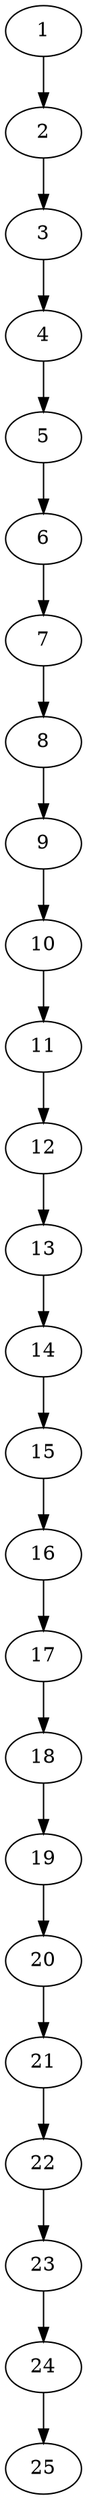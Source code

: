 // DAG automatically generated by daggen at Fri Aug  4 16:35:13 2017
// ./daggen --dot -n 25 --fat 0.2 --regular 0.2 --density 0.2 --jump 1 
digraph G {
  1 [size="782758", alpha="0.10"]
  1 -> 2 [size ="679"]
  2 [size="28991", alpha="0.04"]
  2 -> 3 [size ="75"]
  3 [size="18729", alpha="0.11"]
  3 -> 4 [size ="679"]
  4 [size="10785", alpha="0.19"]
  4 -> 5 [size ="210"]
  5 [size="61588", alpha="0.16"]
  5 -> 6 [size ="134"]
  6 [size="585698", alpha="0.14"]
  6 -> 7 [size ="679"]
  7 [size="199881", alpha="0.10"]
  7 -> 8 [size ="134"]
  8 [size="362836", alpha="0.11"]
  8 -> 9 [size ="537"]
  9 [size="28991", alpha="0.12"]
  9 -> 10 [size ="75"]
  10 [size="33270", alpha="0.04"]
  10 -> 11 [size ="839"]
  11 [size="1073742", alpha="0.03"]
  11 -> 12 [size ="839"]
  12 [size="213660", alpha="0.11"]
  12 -> 13 [size ="210"]
  13 [size="782758", alpha="0.11"]
  13 -> 14 [size ="679"]
  14 [size="515693", alpha="0.09"]
  14 -> 15 [size ="537"]
  15 [size="53855", alpha="0.09"]
  15 -> 16 [size ="134"]
  16 [size="201770", alpha="0.06"]
  16 -> 17 [size ="134"]
  17 [size="604425", alpha="0.12"]
  17 -> 18 [size ="537"]
  18 [size="670299", alpha="0.18"]
  18 -> 19 [size ="411"]
  19 [size="641904", alpha="0.03"]
  19 -> 20 [size ="537"]
  20 [size="1029", alpha="0.19"]
  20 -> 21 [size ="34"]
  21 [size="1073742", alpha="0.16"]
  21 -> 22 [size ="839"]
  22 [size="28773", alpha="0.09"]
  22 -> 23 [size ="34"]
  23 [size="38191", alpha="0.07"]
  23 -> 24 [size ="34"]
  24 [size="33598", alpha="0.16"]
  24 -> 25 [size ="134"]
  25 [size="231928", alpha="0.05"]
}
